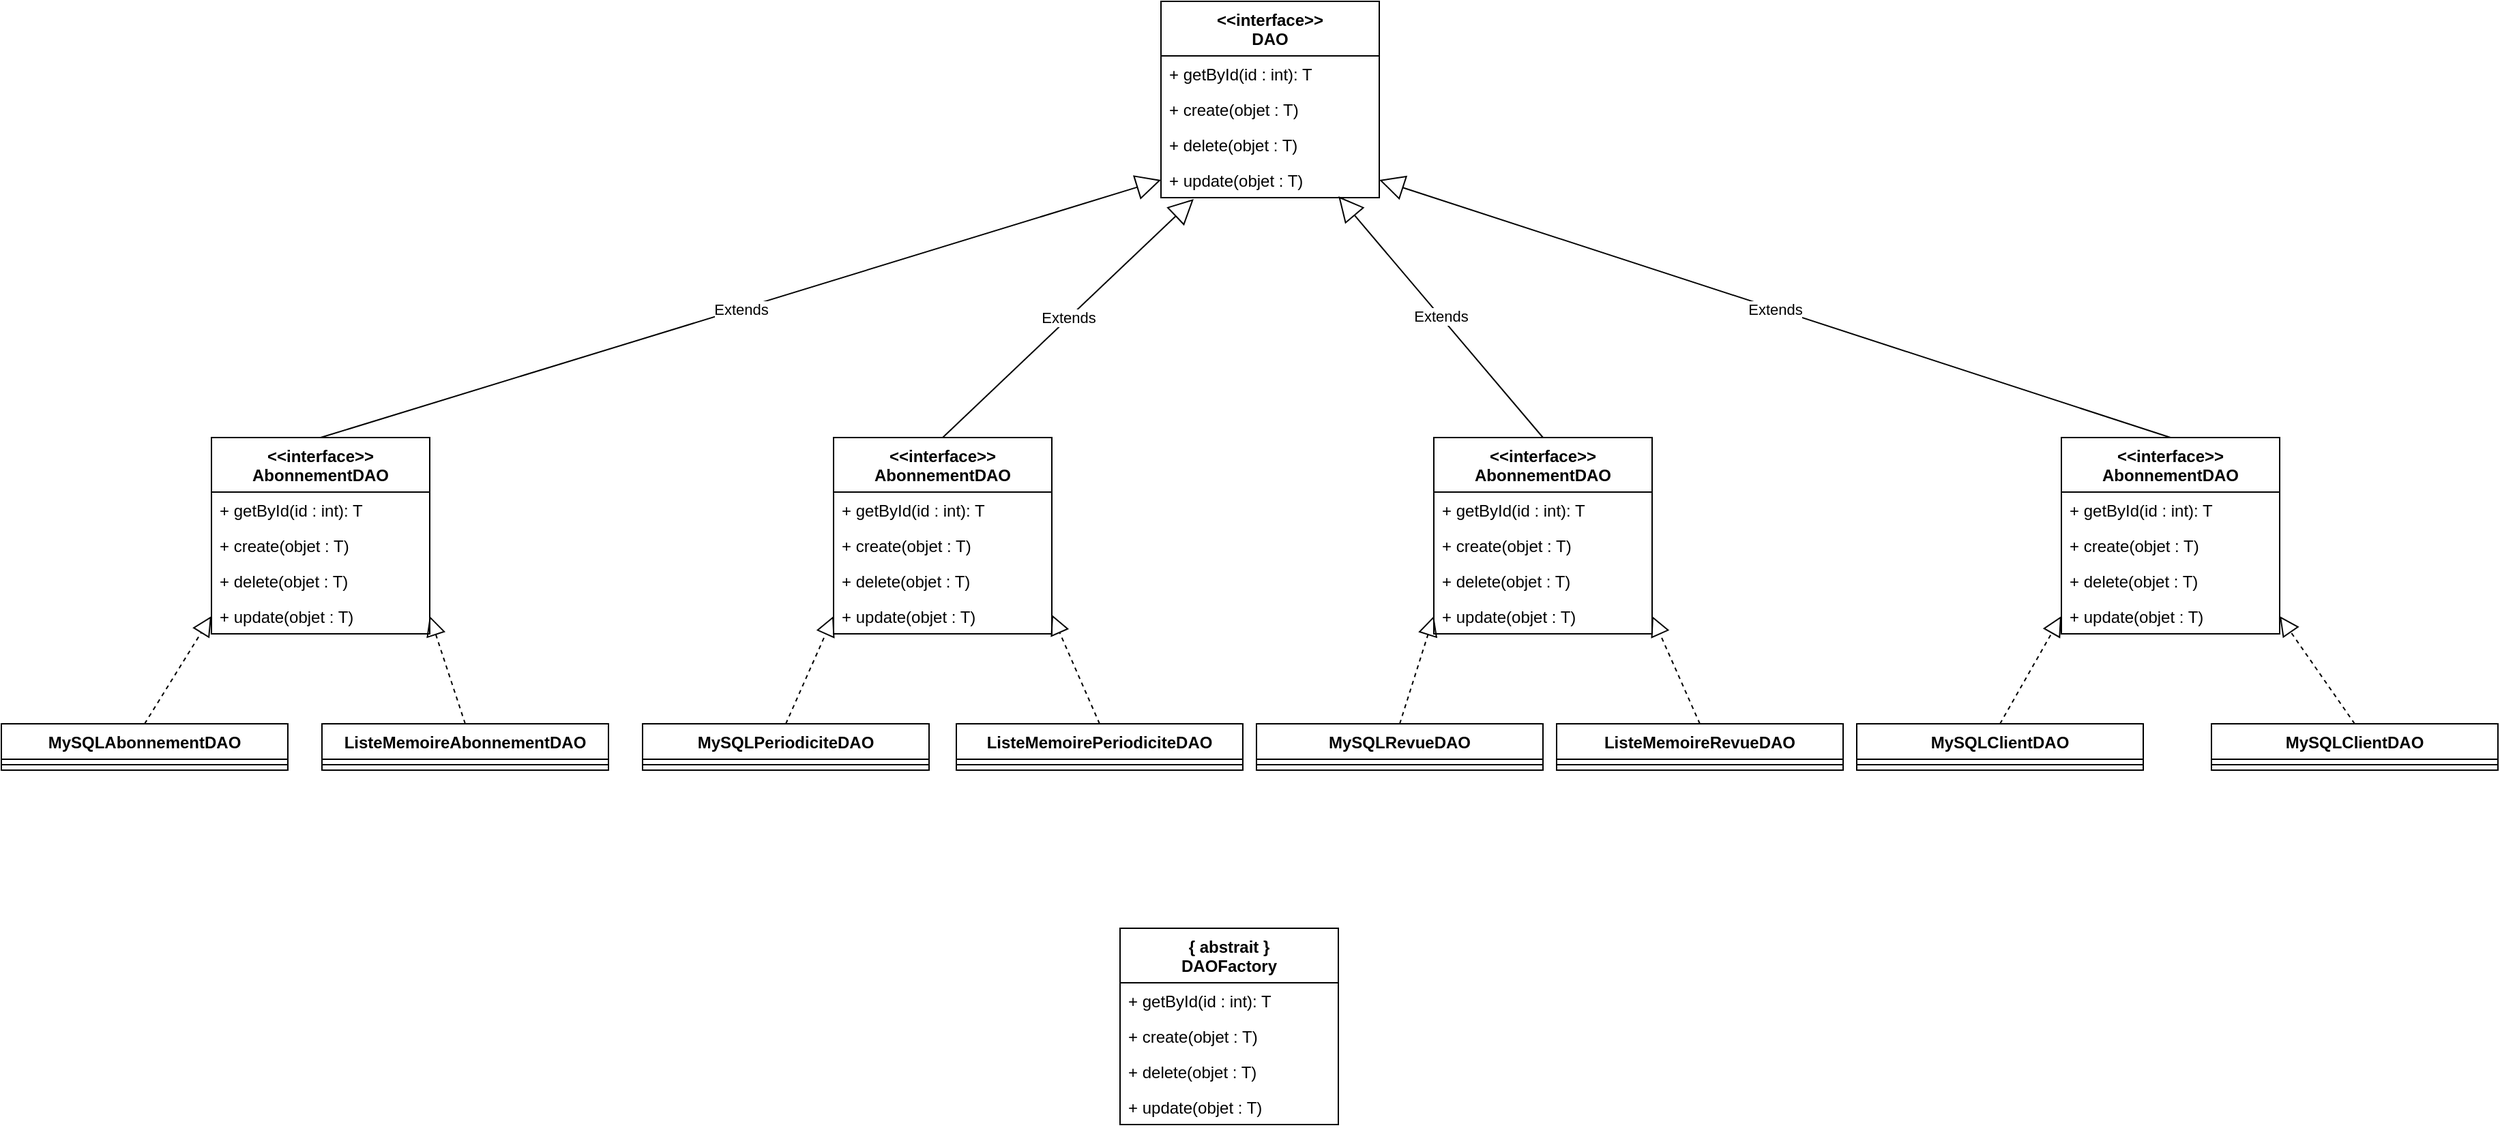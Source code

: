 <mxfile version="15.3.8" type="github">
  <diagram id="eQh10TJwR0tY9ZzVORW1" name="Page-1">
    <mxGraphModel dx="483" dy="541" grid="1" gridSize="10" guides="1" tooltips="1" connect="1" arrows="1" fold="1" page="1" pageScale="1" pageWidth="827" pageHeight="1169" math="0" shadow="0">
      <root>
        <mxCell id="0" />
        <mxCell id="1" parent="0" />
        <mxCell id="IPrjEO2tcvVb4j5Hi5IT-1" value="&lt;&lt;interface&gt;&gt;&#xa;DAO" style="swimlane;fontStyle=1;align=center;verticalAlign=top;childLayout=stackLayout;horizontal=1;startSize=40;horizontalStack=0;resizeParent=1;resizeParentMax=0;resizeLast=0;collapsible=1;marginBottom=0;" vertex="1" parent="1">
          <mxGeometry x="890" y="50" width="160" height="144" as="geometry" />
        </mxCell>
        <mxCell id="IPrjEO2tcvVb4j5Hi5IT-6" value="+ getById(id : int): T" style="text;strokeColor=none;fillColor=none;align=left;verticalAlign=top;spacingLeft=4;spacingRight=4;overflow=hidden;rotatable=0;points=[[0,0.5],[1,0.5]];portConstraint=eastwest;" vertex="1" parent="IPrjEO2tcvVb4j5Hi5IT-1">
          <mxGeometry y="40" width="160" height="26" as="geometry" />
        </mxCell>
        <mxCell id="IPrjEO2tcvVb4j5Hi5IT-5" value="+ create(objet : T)" style="text;strokeColor=none;fillColor=none;align=left;verticalAlign=top;spacingLeft=4;spacingRight=4;overflow=hidden;rotatable=0;points=[[0,0.5],[1,0.5]];portConstraint=eastwest;" vertex="1" parent="IPrjEO2tcvVb4j5Hi5IT-1">
          <mxGeometry y="66" width="160" height="26" as="geometry" />
        </mxCell>
        <mxCell id="IPrjEO2tcvVb4j5Hi5IT-7" value="+ delete(objet : T)" style="text;strokeColor=none;fillColor=none;align=left;verticalAlign=top;spacingLeft=4;spacingRight=4;overflow=hidden;rotatable=0;points=[[0,0.5],[1,0.5]];portConstraint=eastwest;" vertex="1" parent="IPrjEO2tcvVb4j5Hi5IT-1">
          <mxGeometry y="92" width="160" height="26" as="geometry" />
        </mxCell>
        <mxCell id="IPrjEO2tcvVb4j5Hi5IT-2" value="+ update(objet : T)" style="text;strokeColor=none;fillColor=none;align=left;verticalAlign=top;spacingLeft=4;spacingRight=4;overflow=hidden;rotatable=0;points=[[0,0.5],[1,0.5]];portConstraint=eastwest;" vertex="1" parent="IPrjEO2tcvVb4j5Hi5IT-1">
          <mxGeometry y="118" width="160" height="26" as="geometry" />
        </mxCell>
        <mxCell id="IPrjEO2tcvVb4j5Hi5IT-8" value="MySQLAbonnementDAO" style="swimlane;fontStyle=1;align=center;verticalAlign=top;childLayout=stackLayout;horizontal=1;startSize=26;horizontalStack=0;resizeParent=1;resizeParentMax=0;resizeLast=0;collapsible=1;marginBottom=0;" vertex="1" parent="1">
          <mxGeometry x="40" y="580" width="210" height="34" as="geometry" />
        </mxCell>
        <mxCell id="IPrjEO2tcvVb4j5Hi5IT-10" value="" style="line;strokeWidth=1;fillColor=none;align=left;verticalAlign=middle;spacingTop=-1;spacingLeft=3;spacingRight=3;rotatable=0;labelPosition=right;points=[];portConstraint=eastwest;" vertex="1" parent="IPrjEO2tcvVb4j5Hi5IT-8">
          <mxGeometry y="26" width="210" height="8" as="geometry" />
        </mxCell>
        <mxCell id="IPrjEO2tcvVb4j5Hi5IT-13" value="MySQLRevueDAO" style="swimlane;fontStyle=1;align=center;verticalAlign=top;childLayout=stackLayout;horizontal=1;startSize=26;horizontalStack=0;resizeParent=1;resizeParentMax=0;resizeLast=0;collapsible=1;marginBottom=0;" vertex="1" parent="1">
          <mxGeometry x="960" y="580" width="210" height="34" as="geometry" />
        </mxCell>
        <mxCell id="IPrjEO2tcvVb4j5Hi5IT-14" value="" style="line;strokeWidth=1;fillColor=none;align=left;verticalAlign=middle;spacingTop=-1;spacingLeft=3;spacingRight=3;rotatable=0;labelPosition=right;points=[];portConstraint=eastwest;" vertex="1" parent="IPrjEO2tcvVb4j5Hi5IT-13">
          <mxGeometry y="26" width="210" height="8" as="geometry" />
        </mxCell>
        <mxCell id="IPrjEO2tcvVb4j5Hi5IT-15" value="MySQLPeriodiciteDAO" style="swimlane;fontStyle=1;align=center;verticalAlign=top;childLayout=stackLayout;horizontal=1;startSize=26;horizontalStack=0;resizeParent=1;resizeParentMax=0;resizeLast=0;collapsible=1;marginBottom=0;" vertex="1" parent="1">
          <mxGeometry x="510" y="580" width="210" height="34" as="geometry" />
        </mxCell>
        <mxCell id="IPrjEO2tcvVb4j5Hi5IT-16" value="" style="line;strokeWidth=1;fillColor=none;align=left;verticalAlign=middle;spacingTop=-1;spacingLeft=3;spacingRight=3;rotatable=0;labelPosition=right;points=[];portConstraint=eastwest;" vertex="1" parent="IPrjEO2tcvVb4j5Hi5IT-15">
          <mxGeometry y="26" width="210" height="8" as="geometry" />
        </mxCell>
        <mxCell id="IPrjEO2tcvVb4j5Hi5IT-17" value="MySQLClientDAO" style="swimlane;fontStyle=1;align=center;verticalAlign=top;childLayout=stackLayout;horizontal=1;startSize=26;horizontalStack=0;resizeParent=1;resizeParentMax=0;resizeLast=0;collapsible=1;marginBottom=0;" vertex="1" parent="1">
          <mxGeometry x="1400" y="580" width="210" height="34" as="geometry" />
        </mxCell>
        <mxCell id="IPrjEO2tcvVb4j5Hi5IT-18" value="" style="line;strokeWidth=1;fillColor=none;align=left;verticalAlign=middle;spacingTop=-1;spacingLeft=3;spacingRight=3;rotatable=0;labelPosition=right;points=[];portConstraint=eastwest;" vertex="1" parent="IPrjEO2tcvVb4j5Hi5IT-17">
          <mxGeometry y="26" width="210" height="8" as="geometry" />
        </mxCell>
        <mxCell id="IPrjEO2tcvVb4j5Hi5IT-19" value="" style="endArrow=block;dashed=1;endFill=0;endSize=12;html=1;exitX=0.5;exitY=0;exitDx=0;exitDy=0;entryX=0;entryY=0.5;entryDx=0;entryDy=0;" edge="1" parent="1" source="IPrjEO2tcvVb4j5Hi5IT-8" target="IPrjEO2tcvVb4j5Hi5IT-29">
          <mxGeometry width="160" relative="1" as="geometry">
            <mxPoint x="230" y="560" as="sourcePoint" />
            <mxPoint x="380" y="330" as="targetPoint" />
          </mxGeometry>
        </mxCell>
        <mxCell id="IPrjEO2tcvVb4j5Hi5IT-20" value="" style="endArrow=block;dashed=1;endFill=0;endSize=12;html=1;exitX=0.5;exitY=0;exitDx=0;exitDy=0;entryX=0;entryY=0.5;entryDx=0;entryDy=0;" edge="1" parent="1" source="IPrjEO2tcvVb4j5Hi5IT-17" target="IPrjEO2tcvVb4j5Hi5IT-48">
          <mxGeometry width="160" relative="1" as="geometry">
            <mxPoint x="470" y="640" as="sourcePoint" />
            <mxPoint x="299" y="750" as="targetPoint" />
          </mxGeometry>
        </mxCell>
        <mxCell id="IPrjEO2tcvVb4j5Hi5IT-22" value="" style="endArrow=block;dashed=1;endFill=0;endSize=12;html=1;exitX=0.5;exitY=0;exitDx=0;exitDy=0;entryX=0;entryY=0.5;entryDx=0;entryDy=0;" edge="1" parent="1" source="IPrjEO2tcvVb4j5Hi5IT-15" target="IPrjEO2tcvVb4j5Hi5IT-38">
          <mxGeometry width="160" relative="1" as="geometry">
            <mxPoint x="470" y="640" as="sourcePoint" />
            <mxPoint x="745" y="750" as="targetPoint" />
          </mxGeometry>
        </mxCell>
        <mxCell id="IPrjEO2tcvVb4j5Hi5IT-23" value="" style="endArrow=block;dashed=1;endFill=0;endSize=12;html=1;exitX=0.5;exitY=0;exitDx=0;exitDy=0;entryX=0;entryY=0.5;entryDx=0;entryDy=0;" edge="1" parent="1" source="IPrjEO2tcvVb4j5Hi5IT-13" target="IPrjEO2tcvVb4j5Hi5IT-43">
          <mxGeometry width="160" relative="1" as="geometry">
            <mxPoint x="470" y="640" as="sourcePoint" />
            <mxPoint x="1040" y="700" as="targetPoint" />
          </mxGeometry>
        </mxCell>
        <mxCell id="IPrjEO2tcvVb4j5Hi5IT-25" value="&lt;&lt;interface&gt;&gt;&#xa;AbonnementDAO" style="swimlane;fontStyle=1;align=center;verticalAlign=top;childLayout=stackLayout;horizontal=1;startSize=40;horizontalStack=0;resizeParent=1;resizeParentMax=0;resizeLast=0;collapsible=1;marginBottom=0;" vertex="1" parent="1">
          <mxGeometry x="194" y="370" width="160" height="144" as="geometry" />
        </mxCell>
        <mxCell id="IPrjEO2tcvVb4j5Hi5IT-26" value="+ getById(id : int): T" style="text;strokeColor=none;fillColor=none;align=left;verticalAlign=top;spacingLeft=4;spacingRight=4;overflow=hidden;rotatable=0;points=[[0,0.5],[1,0.5]];portConstraint=eastwest;" vertex="1" parent="IPrjEO2tcvVb4j5Hi5IT-25">
          <mxGeometry y="40" width="160" height="26" as="geometry" />
        </mxCell>
        <mxCell id="IPrjEO2tcvVb4j5Hi5IT-27" value="+ create(objet : T)" style="text;strokeColor=none;fillColor=none;align=left;verticalAlign=top;spacingLeft=4;spacingRight=4;overflow=hidden;rotatable=0;points=[[0,0.5],[1,0.5]];portConstraint=eastwest;" vertex="1" parent="IPrjEO2tcvVb4j5Hi5IT-25">
          <mxGeometry y="66" width="160" height="26" as="geometry" />
        </mxCell>
        <mxCell id="IPrjEO2tcvVb4j5Hi5IT-28" value="+ delete(objet : T)" style="text;strokeColor=none;fillColor=none;align=left;verticalAlign=top;spacingLeft=4;spacingRight=4;overflow=hidden;rotatable=0;points=[[0,0.5],[1,0.5]];portConstraint=eastwest;" vertex="1" parent="IPrjEO2tcvVb4j5Hi5IT-25">
          <mxGeometry y="92" width="160" height="26" as="geometry" />
        </mxCell>
        <mxCell id="IPrjEO2tcvVb4j5Hi5IT-29" value="+ update(objet : T)" style="text;strokeColor=none;fillColor=none;align=left;verticalAlign=top;spacingLeft=4;spacingRight=4;overflow=hidden;rotatable=0;points=[[0,0.5],[1,0.5]];portConstraint=eastwest;" vertex="1" parent="IPrjEO2tcvVb4j5Hi5IT-25">
          <mxGeometry y="118" width="160" height="26" as="geometry" />
        </mxCell>
        <mxCell id="IPrjEO2tcvVb4j5Hi5IT-30" value="Extends" style="endArrow=block;endSize=16;endFill=0;html=1;exitX=0.5;exitY=0;exitDx=0;exitDy=0;entryX=0;entryY=0.5;entryDx=0;entryDy=0;" edge="1" parent="1" source="IPrjEO2tcvVb4j5Hi5IT-25" target="IPrjEO2tcvVb4j5Hi5IT-2">
          <mxGeometry width="160" relative="1" as="geometry">
            <mxPoint x="500" y="430" as="sourcePoint" />
            <mxPoint x="660" y="430" as="targetPoint" />
          </mxGeometry>
        </mxCell>
        <mxCell id="IPrjEO2tcvVb4j5Hi5IT-31" value="ListeMemoireAbonnementDAO" style="swimlane;fontStyle=1;align=center;verticalAlign=top;childLayout=stackLayout;horizontal=1;startSize=26;horizontalStack=0;resizeParent=1;resizeParentMax=0;resizeLast=0;collapsible=1;marginBottom=0;" vertex="1" parent="1">
          <mxGeometry x="275" y="580" width="210" height="34" as="geometry" />
        </mxCell>
        <mxCell id="IPrjEO2tcvVb4j5Hi5IT-32" value="" style="line;strokeWidth=1;fillColor=none;align=left;verticalAlign=middle;spacingTop=-1;spacingLeft=3;spacingRight=3;rotatable=0;labelPosition=right;points=[];portConstraint=eastwest;" vertex="1" parent="IPrjEO2tcvVb4j5Hi5IT-31">
          <mxGeometry y="26" width="210" height="8" as="geometry" />
        </mxCell>
        <mxCell id="IPrjEO2tcvVb4j5Hi5IT-33" value="" style="endArrow=block;dashed=1;endFill=0;endSize=12;html=1;entryX=1;entryY=0.5;entryDx=0;entryDy=0;exitX=0.5;exitY=0;exitDx=0;exitDy=0;" edge="1" parent="1" source="IPrjEO2tcvVb4j5Hi5IT-31" target="IPrjEO2tcvVb4j5Hi5IT-29">
          <mxGeometry width="160" relative="1" as="geometry">
            <mxPoint x="450" y="580" as="sourcePoint" />
            <mxPoint x="309" y="760" as="targetPoint" />
          </mxGeometry>
        </mxCell>
        <mxCell id="IPrjEO2tcvVb4j5Hi5IT-34" value="&lt;&lt;interface&gt;&gt;&#xa;AbonnementDAO" style="swimlane;fontStyle=1;align=center;verticalAlign=top;childLayout=stackLayout;horizontal=1;startSize=40;horizontalStack=0;resizeParent=1;resizeParentMax=0;resizeLast=0;collapsible=1;marginBottom=0;" vertex="1" parent="1">
          <mxGeometry x="650" y="370" width="160" height="144" as="geometry" />
        </mxCell>
        <mxCell id="IPrjEO2tcvVb4j5Hi5IT-35" value="+ getById(id : int): T" style="text;strokeColor=none;fillColor=none;align=left;verticalAlign=top;spacingLeft=4;spacingRight=4;overflow=hidden;rotatable=0;points=[[0,0.5],[1,0.5]];portConstraint=eastwest;" vertex="1" parent="IPrjEO2tcvVb4j5Hi5IT-34">
          <mxGeometry y="40" width="160" height="26" as="geometry" />
        </mxCell>
        <mxCell id="IPrjEO2tcvVb4j5Hi5IT-36" value="+ create(objet : T)" style="text;strokeColor=none;fillColor=none;align=left;verticalAlign=top;spacingLeft=4;spacingRight=4;overflow=hidden;rotatable=0;points=[[0,0.5],[1,0.5]];portConstraint=eastwest;" vertex="1" parent="IPrjEO2tcvVb4j5Hi5IT-34">
          <mxGeometry y="66" width="160" height="26" as="geometry" />
        </mxCell>
        <mxCell id="IPrjEO2tcvVb4j5Hi5IT-37" value="+ delete(objet : T)" style="text;strokeColor=none;fillColor=none;align=left;verticalAlign=top;spacingLeft=4;spacingRight=4;overflow=hidden;rotatable=0;points=[[0,0.5],[1,0.5]];portConstraint=eastwest;" vertex="1" parent="IPrjEO2tcvVb4j5Hi5IT-34">
          <mxGeometry y="92" width="160" height="26" as="geometry" />
        </mxCell>
        <mxCell id="IPrjEO2tcvVb4j5Hi5IT-38" value="+ update(objet : T)" style="text;strokeColor=none;fillColor=none;align=left;verticalAlign=top;spacingLeft=4;spacingRight=4;overflow=hidden;rotatable=0;points=[[0,0.5],[1,0.5]];portConstraint=eastwest;" vertex="1" parent="IPrjEO2tcvVb4j5Hi5IT-34">
          <mxGeometry y="118" width="160" height="26" as="geometry" />
        </mxCell>
        <mxCell id="IPrjEO2tcvVb4j5Hi5IT-39" value="&lt;&lt;interface&gt;&gt;&#xa;AbonnementDAO" style="swimlane;fontStyle=1;align=center;verticalAlign=top;childLayout=stackLayout;horizontal=1;startSize=40;horizontalStack=0;resizeParent=1;resizeParentMax=0;resizeLast=0;collapsible=1;marginBottom=0;" vertex="1" parent="1">
          <mxGeometry x="1090" y="370" width="160" height="144" as="geometry" />
        </mxCell>
        <mxCell id="IPrjEO2tcvVb4j5Hi5IT-40" value="+ getById(id : int): T" style="text;strokeColor=none;fillColor=none;align=left;verticalAlign=top;spacingLeft=4;spacingRight=4;overflow=hidden;rotatable=0;points=[[0,0.5],[1,0.5]];portConstraint=eastwest;" vertex="1" parent="IPrjEO2tcvVb4j5Hi5IT-39">
          <mxGeometry y="40" width="160" height="26" as="geometry" />
        </mxCell>
        <mxCell id="IPrjEO2tcvVb4j5Hi5IT-41" value="+ create(objet : T)" style="text;strokeColor=none;fillColor=none;align=left;verticalAlign=top;spacingLeft=4;spacingRight=4;overflow=hidden;rotatable=0;points=[[0,0.5],[1,0.5]];portConstraint=eastwest;" vertex="1" parent="IPrjEO2tcvVb4j5Hi5IT-39">
          <mxGeometry y="66" width="160" height="26" as="geometry" />
        </mxCell>
        <mxCell id="IPrjEO2tcvVb4j5Hi5IT-42" value="+ delete(objet : T)" style="text;strokeColor=none;fillColor=none;align=left;verticalAlign=top;spacingLeft=4;spacingRight=4;overflow=hidden;rotatable=0;points=[[0,0.5],[1,0.5]];portConstraint=eastwest;" vertex="1" parent="IPrjEO2tcvVb4j5Hi5IT-39">
          <mxGeometry y="92" width="160" height="26" as="geometry" />
        </mxCell>
        <mxCell id="IPrjEO2tcvVb4j5Hi5IT-43" value="+ update(objet : T)" style="text;strokeColor=none;fillColor=none;align=left;verticalAlign=top;spacingLeft=4;spacingRight=4;overflow=hidden;rotatable=0;points=[[0,0.5],[1,0.5]];portConstraint=eastwest;" vertex="1" parent="IPrjEO2tcvVb4j5Hi5IT-39">
          <mxGeometry y="118" width="160" height="26" as="geometry" />
        </mxCell>
        <mxCell id="IPrjEO2tcvVb4j5Hi5IT-44" value="&lt;&lt;interface&gt;&gt;&#xa;AbonnementDAO" style="swimlane;fontStyle=1;align=center;verticalAlign=top;childLayout=stackLayout;horizontal=1;startSize=40;horizontalStack=0;resizeParent=1;resizeParentMax=0;resizeLast=0;collapsible=1;marginBottom=0;" vertex="1" parent="1">
          <mxGeometry x="1550" y="370" width="160" height="144" as="geometry" />
        </mxCell>
        <mxCell id="IPrjEO2tcvVb4j5Hi5IT-45" value="+ getById(id : int): T" style="text;strokeColor=none;fillColor=none;align=left;verticalAlign=top;spacingLeft=4;spacingRight=4;overflow=hidden;rotatable=0;points=[[0,0.5],[1,0.5]];portConstraint=eastwest;" vertex="1" parent="IPrjEO2tcvVb4j5Hi5IT-44">
          <mxGeometry y="40" width="160" height="26" as="geometry" />
        </mxCell>
        <mxCell id="IPrjEO2tcvVb4j5Hi5IT-46" value="+ create(objet : T)" style="text;strokeColor=none;fillColor=none;align=left;verticalAlign=top;spacingLeft=4;spacingRight=4;overflow=hidden;rotatable=0;points=[[0,0.5],[1,0.5]];portConstraint=eastwest;" vertex="1" parent="IPrjEO2tcvVb4j5Hi5IT-44">
          <mxGeometry y="66" width="160" height="26" as="geometry" />
        </mxCell>
        <mxCell id="IPrjEO2tcvVb4j5Hi5IT-47" value="+ delete(objet : T)" style="text;strokeColor=none;fillColor=none;align=left;verticalAlign=top;spacingLeft=4;spacingRight=4;overflow=hidden;rotatable=0;points=[[0,0.5],[1,0.5]];portConstraint=eastwest;" vertex="1" parent="IPrjEO2tcvVb4j5Hi5IT-44">
          <mxGeometry y="92" width="160" height="26" as="geometry" />
        </mxCell>
        <mxCell id="IPrjEO2tcvVb4j5Hi5IT-48" value="+ update(objet : T)" style="text;strokeColor=none;fillColor=none;align=left;verticalAlign=top;spacingLeft=4;spacingRight=4;overflow=hidden;rotatable=0;points=[[0,0.5],[1,0.5]];portConstraint=eastwest;" vertex="1" parent="IPrjEO2tcvVb4j5Hi5IT-44">
          <mxGeometry y="118" width="160" height="26" as="geometry" />
        </mxCell>
        <mxCell id="IPrjEO2tcvVb4j5Hi5IT-49" value="ListeMemoirePeriodiciteDAO" style="swimlane;fontStyle=1;align=center;verticalAlign=top;childLayout=stackLayout;horizontal=1;startSize=26;horizontalStack=0;resizeParent=1;resizeParentMax=0;resizeLast=0;collapsible=1;marginBottom=0;" vertex="1" parent="1">
          <mxGeometry x="740" y="580" width="210" height="34" as="geometry" />
        </mxCell>
        <mxCell id="IPrjEO2tcvVb4j5Hi5IT-50" value="" style="line;strokeWidth=1;fillColor=none;align=left;verticalAlign=middle;spacingTop=-1;spacingLeft=3;spacingRight=3;rotatable=0;labelPosition=right;points=[];portConstraint=eastwest;" vertex="1" parent="IPrjEO2tcvVb4j5Hi5IT-49">
          <mxGeometry y="26" width="210" height="8" as="geometry" />
        </mxCell>
        <mxCell id="IPrjEO2tcvVb4j5Hi5IT-51" value="" style="endArrow=block;dashed=1;endFill=0;endSize=12;html=1;exitX=0.5;exitY=0;exitDx=0;exitDy=0;entryX=1;entryY=0.5;entryDx=0;entryDy=0;" edge="1" parent="1" source="IPrjEO2tcvVb4j5Hi5IT-55" target="IPrjEO2tcvVb4j5Hi5IT-43">
          <mxGeometry width="160" relative="1" as="geometry">
            <mxPoint x="1145" y="590" as="sourcePoint" />
            <mxPoint x="1100" y="501" as="targetPoint" />
          </mxGeometry>
        </mxCell>
        <mxCell id="IPrjEO2tcvVb4j5Hi5IT-52" value="" style="endArrow=block;dashed=1;endFill=0;endSize=12;html=1;exitX=0.5;exitY=0;exitDx=0;exitDy=0;entryX=1;entryY=0.5;entryDx=0;entryDy=0;" edge="1" parent="1" source="IPrjEO2tcvVb4j5Hi5IT-61" target="IPrjEO2tcvVb4j5Hi5IT-48">
          <mxGeometry width="160" relative="1" as="geometry">
            <mxPoint x="1155" y="600" as="sourcePoint" />
            <mxPoint x="1110" y="511" as="targetPoint" />
          </mxGeometry>
        </mxCell>
        <mxCell id="IPrjEO2tcvVb4j5Hi5IT-54" value="" style="endArrow=block;dashed=1;endFill=0;endSize=12;html=1;exitX=0.5;exitY=0;exitDx=0;exitDy=0;" edge="1" parent="1" source="IPrjEO2tcvVb4j5Hi5IT-49">
          <mxGeometry width="160" relative="1" as="geometry">
            <mxPoint x="1175" y="620" as="sourcePoint" />
            <mxPoint x="810" y="500" as="targetPoint" />
          </mxGeometry>
        </mxCell>
        <mxCell id="IPrjEO2tcvVb4j5Hi5IT-55" value="ListeMemoireRevueDAO" style="swimlane;fontStyle=1;align=center;verticalAlign=top;childLayout=stackLayout;horizontal=1;startSize=26;horizontalStack=0;resizeParent=1;resizeParentMax=0;resizeLast=0;collapsible=1;marginBottom=0;" vertex="1" parent="1">
          <mxGeometry x="1180" y="580" width="210" height="34" as="geometry" />
        </mxCell>
        <mxCell id="IPrjEO2tcvVb4j5Hi5IT-56" value="" style="line;strokeWidth=1;fillColor=none;align=left;verticalAlign=middle;spacingTop=-1;spacingLeft=3;spacingRight=3;rotatable=0;labelPosition=right;points=[];portConstraint=eastwest;" vertex="1" parent="IPrjEO2tcvVb4j5Hi5IT-55">
          <mxGeometry y="26" width="210" height="8" as="geometry" />
        </mxCell>
        <mxCell id="IPrjEO2tcvVb4j5Hi5IT-58" value="Extends" style="endArrow=block;endSize=16;endFill=0;html=1;exitX=0.5;exitY=0;exitDx=0;exitDy=0;entryX=0.15;entryY=1.038;entryDx=0;entryDy=0;entryPerimeter=0;" edge="1" parent="1" source="IPrjEO2tcvVb4j5Hi5IT-34" target="IPrjEO2tcvVb4j5Hi5IT-2">
          <mxGeometry width="160" relative="1" as="geometry">
            <mxPoint x="280" y="360" as="sourcePoint" />
            <mxPoint x="630" y="181" as="targetPoint" />
          </mxGeometry>
        </mxCell>
        <mxCell id="IPrjEO2tcvVb4j5Hi5IT-59" value="Extends" style="endArrow=block;endSize=16;endFill=0;html=1;exitX=0.5;exitY=0;exitDx=0;exitDy=0;entryX=0.813;entryY=0.962;entryDx=0;entryDy=0;entryPerimeter=0;" edge="1" parent="1" source="IPrjEO2tcvVb4j5Hi5IT-39" target="IPrjEO2tcvVb4j5Hi5IT-2">
          <mxGeometry width="160" relative="1" as="geometry">
            <mxPoint x="740" y="380" as="sourcePoint" />
            <mxPoint x="924" y="204.988" as="targetPoint" />
          </mxGeometry>
        </mxCell>
        <mxCell id="IPrjEO2tcvVb4j5Hi5IT-60" value="Extends" style="endArrow=block;endSize=16;endFill=0;html=1;exitX=0.5;exitY=0;exitDx=0;exitDy=0;entryX=1;entryY=0.5;entryDx=0;entryDy=0;" edge="1" parent="1" source="IPrjEO2tcvVb4j5Hi5IT-44" target="IPrjEO2tcvVb4j5Hi5IT-2">
          <mxGeometry width="160" relative="1" as="geometry">
            <mxPoint x="750" y="390" as="sourcePoint" />
            <mxPoint x="934" y="214.988" as="targetPoint" />
          </mxGeometry>
        </mxCell>
        <mxCell id="IPrjEO2tcvVb4j5Hi5IT-61" value="MySQLClientDAO" style="swimlane;fontStyle=1;align=center;verticalAlign=top;childLayout=stackLayout;horizontal=1;startSize=26;horizontalStack=0;resizeParent=1;resizeParentMax=0;resizeLast=0;collapsible=1;marginBottom=0;" vertex="1" parent="1">
          <mxGeometry x="1660" y="580" width="210" height="34" as="geometry" />
        </mxCell>
        <mxCell id="IPrjEO2tcvVb4j5Hi5IT-62" value="" style="line;strokeWidth=1;fillColor=none;align=left;verticalAlign=middle;spacingTop=-1;spacingLeft=3;spacingRight=3;rotatable=0;labelPosition=right;points=[];portConstraint=eastwest;" vertex="1" parent="IPrjEO2tcvVb4j5Hi5IT-61">
          <mxGeometry y="26" width="210" height="8" as="geometry" />
        </mxCell>
        <mxCell id="IPrjEO2tcvVb4j5Hi5IT-63" value="{ abstrait }&#xa;DAOFactory" style="swimlane;fontStyle=1;align=center;verticalAlign=top;childLayout=stackLayout;horizontal=1;startSize=40;horizontalStack=0;resizeParent=1;resizeParentMax=0;resizeLast=0;collapsible=1;marginBottom=0;" vertex="1" parent="1">
          <mxGeometry x="860" y="730" width="160" height="144" as="geometry" />
        </mxCell>
        <mxCell id="IPrjEO2tcvVb4j5Hi5IT-64" value="+ getById(id : int): T" style="text;strokeColor=none;fillColor=none;align=left;verticalAlign=top;spacingLeft=4;spacingRight=4;overflow=hidden;rotatable=0;points=[[0,0.5],[1,0.5]];portConstraint=eastwest;" vertex="1" parent="IPrjEO2tcvVb4j5Hi5IT-63">
          <mxGeometry y="40" width="160" height="26" as="geometry" />
        </mxCell>
        <mxCell id="IPrjEO2tcvVb4j5Hi5IT-65" value="+ create(objet : T)" style="text;strokeColor=none;fillColor=none;align=left;verticalAlign=top;spacingLeft=4;spacingRight=4;overflow=hidden;rotatable=0;points=[[0,0.5],[1,0.5]];portConstraint=eastwest;" vertex="1" parent="IPrjEO2tcvVb4j5Hi5IT-63">
          <mxGeometry y="66" width="160" height="26" as="geometry" />
        </mxCell>
        <mxCell id="IPrjEO2tcvVb4j5Hi5IT-66" value="+ delete(objet : T)" style="text;strokeColor=none;fillColor=none;align=left;verticalAlign=top;spacingLeft=4;spacingRight=4;overflow=hidden;rotatable=0;points=[[0,0.5],[1,0.5]];portConstraint=eastwest;" vertex="1" parent="IPrjEO2tcvVb4j5Hi5IT-63">
          <mxGeometry y="92" width="160" height="26" as="geometry" />
        </mxCell>
        <mxCell id="IPrjEO2tcvVb4j5Hi5IT-67" value="+ update(objet : T)" style="text;strokeColor=none;fillColor=none;align=left;verticalAlign=top;spacingLeft=4;spacingRight=4;overflow=hidden;rotatable=0;points=[[0,0.5],[1,0.5]];portConstraint=eastwest;" vertex="1" parent="IPrjEO2tcvVb4j5Hi5IT-63">
          <mxGeometry y="118" width="160" height="26" as="geometry" />
        </mxCell>
      </root>
    </mxGraphModel>
  </diagram>
</mxfile>
